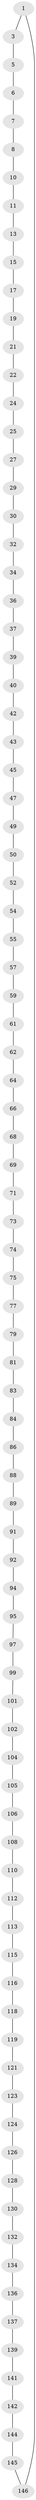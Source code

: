 // Generated by graph-tools (version 1.1) at 2025/24/03/03/25 07:24:21]
// undirected, 89 vertices, 89 edges
graph export_dot {
graph [start="1"]
  node [color=gray90,style=filled];
  1 [super="+2"];
  3 [super="+4"];
  5;
  6;
  7;
  8 [super="+9"];
  10;
  11 [super="+12"];
  13 [super="+14"];
  15 [super="+16"];
  17 [super="+18"];
  19 [super="+20"];
  21;
  22 [super="+23"];
  24;
  25 [super="+26"];
  27 [super="+28"];
  29;
  30 [super="+31"];
  32 [super="+33"];
  34 [super="+35"];
  36;
  37 [super="+38"];
  39;
  40 [super="+41"];
  42;
  43 [super="+44"];
  45 [super="+46"];
  47 [super="+48"];
  49;
  50 [super="+51"];
  52 [super="+53"];
  54;
  55 [super="+56"];
  57 [super="+58"];
  59 [super="+60"];
  61;
  62 [super="+63"];
  64 [super="+65"];
  66 [super="+67"];
  68;
  69 [super="+70"];
  71 [super="+72"];
  73;
  74;
  75 [super="+76"];
  77 [super="+78"];
  79 [super="+80"];
  81 [super="+82"];
  83;
  84 [super="+85"];
  86 [super="+87"];
  88;
  89 [super="+90"];
  91;
  92 [super="+93"];
  94;
  95 [super="+96"];
  97 [super="+98"];
  99 [super="+100"];
  101;
  102 [super="+103"];
  104;
  105;
  106 [super="+107"];
  108 [super="+109"];
  110 [super="+111"];
  112;
  113 [super="+114"];
  115;
  116 [super="+117"];
  118;
  119 [super="+120"];
  121 [super="+122"];
  123;
  124 [super="+125"];
  126 [super="+127"];
  128 [super="+129"];
  130 [super="+131"];
  132 [super="+133"];
  134 [super="+135"];
  136;
  137 [super="+138"];
  139 [super="+140"];
  141;
  142 [super="+143"];
  144;
  145;
  146 [super="+147"];
  1 -- 146;
  1 -- 3;
  3 -- 5;
  5 -- 6;
  6 -- 7;
  7 -- 8;
  8 -- 10;
  10 -- 11;
  11 -- 13;
  13 -- 15;
  15 -- 17;
  17 -- 19;
  19 -- 21;
  21 -- 22;
  22 -- 24;
  24 -- 25;
  25 -- 27;
  27 -- 29;
  29 -- 30;
  30 -- 32;
  32 -- 34;
  34 -- 36;
  36 -- 37;
  37 -- 39;
  39 -- 40;
  40 -- 42;
  42 -- 43;
  43 -- 45;
  45 -- 47;
  47 -- 49;
  49 -- 50;
  50 -- 52;
  52 -- 54;
  54 -- 55;
  55 -- 57;
  57 -- 59;
  59 -- 61;
  61 -- 62;
  62 -- 64;
  64 -- 66;
  66 -- 68;
  68 -- 69;
  69 -- 71;
  71 -- 73;
  73 -- 74;
  74 -- 75;
  75 -- 77;
  77 -- 79;
  79 -- 81;
  81 -- 83;
  83 -- 84;
  84 -- 86;
  86 -- 88;
  88 -- 89;
  89 -- 91;
  91 -- 92;
  92 -- 94;
  94 -- 95;
  95 -- 97;
  97 -- 99;
  99 -- 101;
  101 -- 102;
  102 -- 104;
  104 -- 105;
  105 -- 106;
  106 -- 108;
  108 -- 110;
  110 -- 112;
  112 -- 113;
  113 -- 115;
  115 -- 116;
  116 -- 118;
  118 -- 119;
  119 -- 121;
  121 -- 123;
  123 -- 124;
  124 -- 126;
  126 -- 128;
  128 -- 130;
  130 -- 132;
  132 -- 134;
  134 -- 136;
  136 -- 137;
  137 -- 139;
  139 -- 141;
  141 -- 142;
  142 -- 144;
  144 -- 145;
  145 -- 146;
}
